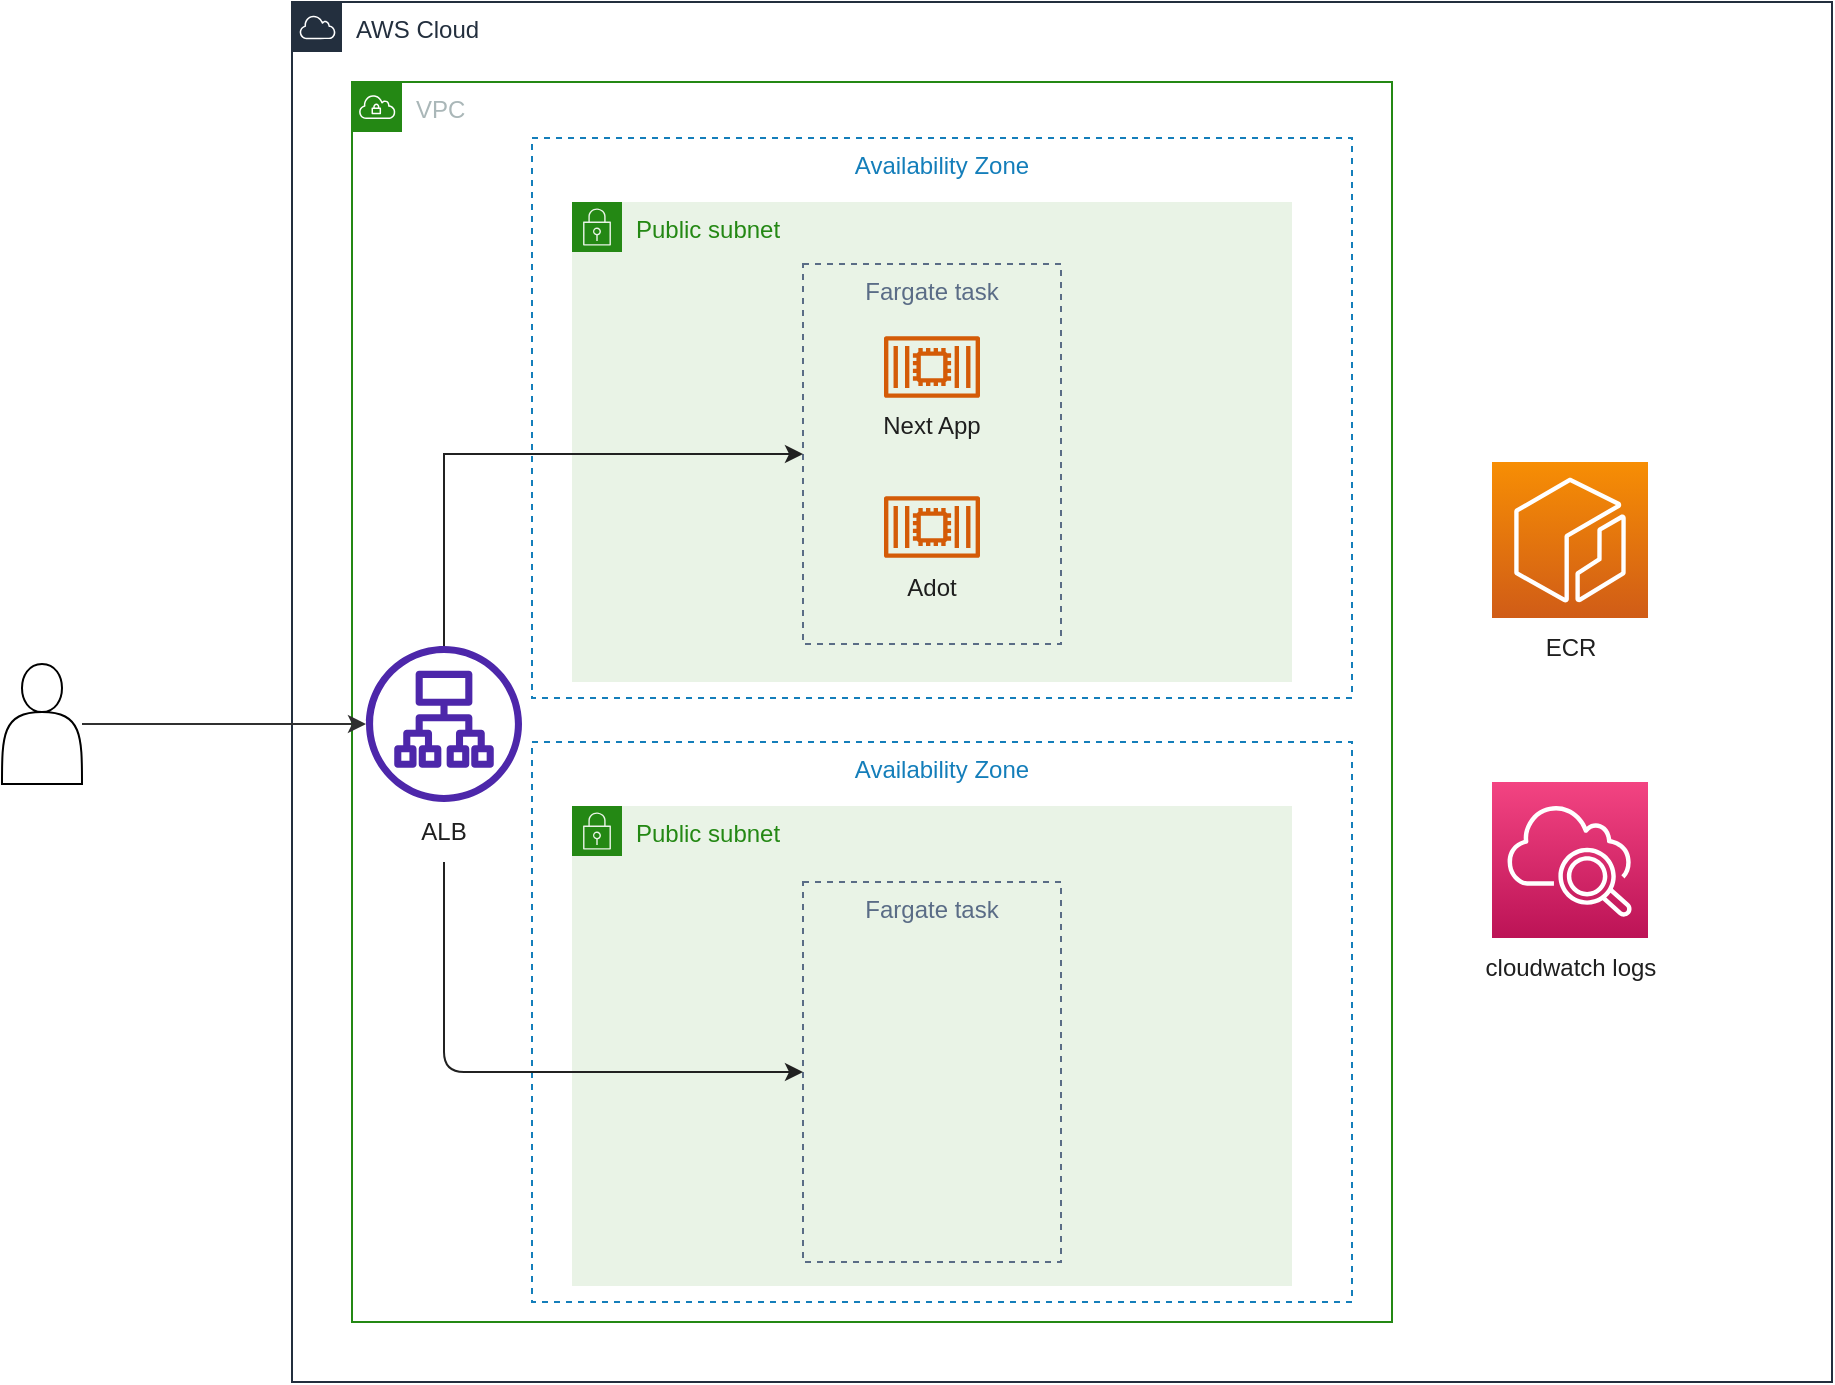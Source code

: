 <mxfile pages="2">
    <diagram id="Ht1M8jgEwFfnCIfOTk4-" name="Page-1">
        <mxGraphModel dx="1354" dy="722" grid="1" gridSize="10" guides="1" tooltips="1" connect="1" arrows="1" fold="1" page="0" pageScale="1" pageWidth="2336" pageHeight="1654" background="#ffffff" math="0" shadow="0">
            <root>
                <mxCell id="0"/>
                <mxCell id="1" parent="0"/>
                <mxCell id="22" value="VPC" style="points=[[0,0],[0.25,0],[0.5,0],[0.75,0],[1,0],[1,0.25],[1,0.5],[1,0.75],[1,1],[0.75,1],[0.5,1],[0.25,1],[0,1],[0,0.75],[0,0.5],[0,0.25]];outlineConnect=0;gradientColor=none;html=1;whiteSpace=wrap;fontSize=12;fontStyle=0;container=1;pointerEvents=0;collapsible=0;recursiveResize=0;shape=mxgraph.aws4.group;grIcon=mxgraph.aws4.group_vpc;strokeColor=#248814;fillColor=none;verticalAlign=top;align=left;spacingLeft=30;fontColor=#AAB7B8;dashed=0;" parent="1" vertex="1">
                    <mxGeometry x="790" y="360" width="520" height="620" as="geometry"/>
                </mxCell>
                <mxCell id="23" value="AWS Cloud" style="points=[[0,0],[0.25,0],[0.5,0],[0.75,0],[1,0],[1,0.25],[1,0.5],[1,0.75],[1,1],[0.75,1],[0.5,1],[0.25,1],[0,1],[0,0.75],[0,0.5],[0,0.25]];outlineConnect=0;gradientColor=none;html=1;whiteSpace=wrap;fontSize=12;fontStyle=0;container=1;pointerEvents=0;collapsible=0;recursiveResize=0;shape=mxgraph.aws4.group;grIcon=mxgraph.aws4.group_aws_cloud;strokeColor=#232F3E;fillColor=none;verticalAlign=top;align=left;spacingLeft=30;fontColor=#232F3E;dashed=0;" parent="1" vertex="1">
                    <mxGeometry x="760" y="320" width="770" height="690" as="geometry"/>
                </mxCell>
                <mxCell id="yzpS8frwSRlj8OjDSF9k-91" value="Availability Zone" style="fillColor=none;strokeColor=#147EBA;dashed=1;verticalAlign=top;fontStyle=0;fontColor=#147EBA;" parent="23" vertex="1">
                    <mxGeometry x="120" y="68" width="410" height="280" as="geometry"/>
                </mxCell>
                <mxCell id="26" value="" style="sketch=0;points=[[0,0,0],[0.25,0,0],[0.5,0,0],[0.75,0,0],[1,0,0],[0,1,0],[0.25,1,0],[0.5,1,0],[0.75,1,0],[1,1,0],[0,0.25,0],[0,0.5,0],[0,0.75,0],[1,0.25,0],[1,0.5,0],[1,0.75,0]];outlineConnect=0;fontColor=#232F3E;gradientColor=#F78E04;gradientDirection=north;fillColor=#D05C17;strokeColor=#ffffff;dashed=0;verticalLabelPosition=bottom;verticalAlign=top;align=center;html=1;fontSize=12;fontStyle=0;aspect=fixed;shape=mxgraph.aws4.resourceIcon;resIcon=mxgraph.aws4.ecr;" parent="23" vertex="1">
                    <mxGeometry x="600" y="230" width="78" height="78" as="geometry"/>
                </mxCell>
                <mxCell id="28" value="" style="sketch=0;points=[[0,0,0],[0.25,0,0],[0.5,0,0],[0.75,0,0],[1,0,0],[0,1,0],[0.25,1,0],[0.5,1,0],[0.75,1,0],[1,1,0],[0,0.25,0],[0,0.5,0],[0,0.75,0],[1,0.25,0],[1,0.5,0],[1,0.75,0]];points=[[0,0,0],[0.25,0,0],[0.5,0,0],[0.75,0,0],[1,0,0],[0,1,0],[0.25,1,0],[0.5,1,0],[0.75,1,0],[1,1,0],[0,0.25,0],[0,0.5,0],[0,0.75,0],[1,0.25,0],[1,0.5,0],[1,0.75,0]];outlineConnect=0;fontColor=#232F3E;gradientColor=#F34482;gradientDirection=north;fillColor=#BC1356;strokeColor=#ffffff;dashed=0;verticalLabelPosition=bottom;verticalAlign=top;align=center;html=1;fontSize=12;fontStyle=0;aspect=fixed;shape=mxgraph.aws4.resourceIcon;resIcon=mxgraph.aws4.cloudwatch_2;" parent="23" vertex="1">
                    <mxGeometry x="600" y="390" width="78" height="78" as="geometry"/>
                </mxCell>
                <mxCell id="57" value="cloudwatch logs" style="text;strokeColor=none;align=center;fillColor=none;html=1;verticalAlign=middle;whiteSpace=wrap;rounded=1;labelBackgroundColor=none;fontColor=#1F1F1F;" parent="23" vertex="1">
                    <mxGeometry x="588.5" y="468" width="101" height="30" as="geometry"/>
                </mxCell>
                <mxCell id="63" value="ECR" style="text;strokeColor=none;align=center;fillColor=none;html=1;verticalAlign=middle;whiteSpace=wrap;rounded=1;labelBackgroundColor=none;fontColor=#1F1F1F;" parent="23" vertex="1">
                    <mxGeometry x="588.5" y="308" width="101" height="30" as="geometry"/>
                </mxCell>
                <mxCell id="18" value="Public subnet" style="points=[[0,0],[0.25,0],[0.5,0],[0.75,0],[1,0],[1,0.25],[1,0.5],[1,0.75],[1,1],[0.75,1],[0.5,1],[0.25,1],[0,1],[0,0.75],[0,0.5],[0,0.25]];outlineConnect=0;gradientColor=none;html=1;whiteSpace=wrap;fontSize=12;fontStyle=0;container=1;pointerEvents=0;collapsible=0;recursiveResize=0;shape=mxgraph.aws4.group;grIcon=mxgraph.aws4.group_security_group;grStroke=0;strokeColor=#248814;fillColor=#E9F3E6;verticalAlign=top;align=left;spacingLeft=30;fontColor=#248814;dashed=0;labelBackgroundColor=none;rounded=1;" parent="23" vertex="1">
                    <mxGeometry x="140" y="100" width="360" height="240" as="geometry"/>
                </mxCell>
                <mxCell id="15" value="Adot" style="text;strokeColor=none;align=center;fillColor=none;html=1;verticalAlign=middle;whiteSpace=wrap;rounded=1;labelBackgroundColor=none;fontColor=#1F1F1F;" parent="18" vertex="1">
                    <mxGeometry x="150" y="178" width="60" height="30" as="geometry"/>
                </mxCell>
                <mxCell id="16" value="Fargate task" style="fillColor=none;strokeColor=#5A6C86;dashed=1;verticalAlign=top;fontStyle=0;fontColor=#5A6C86;" parent="18" vertex="1">
                    <mxGeometry x="115.5" y="31" width="129" height="190" as="geometry"/>
                </mxCell>
                <mxCell id="4" value="" style="outlineConnect=0;fontColor=#232F3E;gradientColor=none;fillColor=#D45B07;strokeColor=none;dashed=0;verticalLabelPosition=bottom;verticalAlign=top;align=center;html=1;fontSize=12;fontStyle=0;aspect=fixed;pointerEvents=1;shape=mxgraph.aws4.container_2;rounded=1;" parent="18" vertex="1">
                    <mxGeometry x="156" y="147" width="48" height="31" as="geometry"/>
                </mxCell>
                <object label="" Label="Next App" id="5">
                    <mxCell style="outlineConnect=0;fontColor=#F9F5FC;gradientColor=none;fillColor=#D45B07;strokeColor=none;dashed=0;verticalLabelPosition=bottom;verticalAlign=bottom;align=center;html=1;fontSize=12;fontStyle=0;aspect=fixed;pointerEvents=1;shape=mxgraph.aws4.container_2;labelBackgroundColor=none;rounded=1;" parent="18" vertex="1">
                        <mxGeometry x="156" y="67" width="48" height="31" as="geometry"/>
                    </mxCell>
                </object>
                <mxCell id="7" value="Next App&lt;span style=&quot;font-family: monospace; font-size: 0px; text-align: start;&quot;&gt;%3CmxGraphModel%3E%3Croot%3E%3CmxCell%20id%3D%220%22%2F%3E%3CmxCell%20id%3D%221%22%20parent%3D%220%22%2F%3E%3CmxCell%20id%3D%222%22%20value%3D%22Fargate%22%20style%3D%22text%3BstrokeColor%3Dnone%3Balign%3Dcenter%3BfillColor%3Dnone%3Bhtml%3D1%3BverticalAlign%3Dmiddle%3BwhiteSpace%3Dwrap%3Brounded%3D0%3BlabelBackgroundColor%3Dnone%3BfontColor%3D%23F5F5F5%3B%22%20vertex%3D%221%22%20parent%3D%221%22%3E%3CmxGeometry%20x%3D%22499%22%20y%3D%22400%22%20width%3D%2260%22%20height%3D%2230%22%20as%3D%22geometry%22%2F%3E%3C%2FmxCell%3E%3C%2Froot%3E%3C%2FmxGraphModel%3E&lt;/span&gt;" style="text;strokeColor=none;align=center;fillColor=none;html=1;verticalAlign=middle;whiteSpace=wrap;rounded=1;labelBackgroundColor=none;fontColor=#1F1F1F;" parent="18" vertex="1">
                    <mxGeometry x="150" y="97" width="60" height="30" as="geometry"/>
                </mxCell>
                <mxCell id="yzpS8frwSRlj8OjDSF9k-95" value="Availability Zone" style="fillColor=none;strokeColor=#147EBA;dashed=1;verticalAlign=top;fontStyle=0;fontColor=#147EBA;" parent="23" vertex="1">
                    <mxGeometry x="120" y="370" width="410" height="280" as="geometry"/>
                </mxCell>
                <mxCell id="yzpS8frwSRlj8OjDSF9k-96" value="Public subnet" style="points=[[0,0],[0.25,0],[0.5,0],[0.75,0],[1,0],[1,0.25],[1,0.5],[1,0.75],[1,1],[0.75,1],[0.5,1],[0.25,1],[0,1],[0,0.75],[0,0.5],[0,0.25]];outlineConnect=0;gradientColor=none;html=1;whiteSpace=wrap;fontSize=12;fontStyle=0;container=1;pointerEvents=0;collapsible=0;recursiveResize=0;shape=mxgraph.aws4.group;grIcon=mxgraph.aws4.group_security_group;grStroke=0;strokeColor=#248814;fillColor=#E9F3E6;verticalAlign=top;align=left;spacingLeft=30;fontColor=#248814;dashed=0;labelBackgroundColor=none;rounded=1;" parent="23" vertex="1">
                    <mxGeometry x="140" y="402" width="360" height="240" as="geometry"/>
                </mxCell>
                <mxCell id="NcA7_3vSPpG84jMCLmQb-63" value="Fargate task" style="fillColor=none;strokeColor=#5A6C86;dashed=1;verticalAlign=top;fontStyle=0;fontColor=#5A6C86;" parent="yzpS8frwSRlj8OjDSF9k-96" vertex="1">
                    <mxGeometry x="115.5" y="38" width="129" height="190" as="geometry"/>
                </mxCell>
                <mxCell id="sHWpAFBUJt_X7MvA1wK--63" style="edgeStyle=orthogonalEdgeStyle;rounded=0;orthogonalLoop=1;jettySize=auto;html=1;entryX=0;entryY=0.5;entryDx=0;entryDy=0;strokeColor=#212121;" parent="23" source="10" target="16" edge="1">
                    <mxGeometry relative="1" as="geometry">
                        <Array as="points">
                            <mxPoint x="76" y="226"/>
                        </Array>
                    </mxGeometry>
                </mxCell>
                <mxCell id="10" value="" style="outlineConnect=0;fontColor=#232F3E;gradientColor=none;fillColor=#4D27AA;strokeColor=none;dashed=0;verticalLabelPosition=bottom;verticalAlign=top;align=center;html=1;fontSize=12;fontStyle=0;aspect=fixed;pointerEvents=1;shape=mxgraph.aws4.application_load_balancer;labelBackgroundColor=none;rounded=1;" parent="23" vertex="1">
                    <mxGeometry x="37" y="322" width="78" height="78" as="geometry"/>
                </mxCell>
                <mxCell id="NcA7_3vSPpG84jMCLmQb-64" style="edgeStyle=orthogonalEdgeStyle;html=1;entryX=0;entryY=0.5;entryDx=0;entryDy=0;strokeColor=#212121;" parent="23" source="56" target="NcA7_3vSPpG84jMCLmQb-63" edge="1">
                    <mxGeometry relative="1" as="geometry">
                        <Array as="points">
                            <mxPoint x="76" y="535"/>
                        </Array>
                    </mxGeometry>
                </mxCell>
                <mxCell id="56" value="ALB" style="text;strokeColor=none;align=center;fillColor=none;html=1;verticalAlign=middle;whiteSpace=wrap;rounded=1;labelBackgroundColor=none;fontColor=#1F1F1F;" parent="23" vertex="1">
                    <mxGeometry x="46" y="400" width="60" height="30" as="geometry"/>
                </mxCell>
                <mxCell id="sHWpAFBUJt_X7MvA1wK--64" style="edgeStyle=orthogonalEdgeStyle;rounded=0;orthogonalLoop=1;jettySize=auto;html=1;strokeColor=#303030;" parent="23" source="30" target="10" edge="1">
                    <mxGeometry relative="1" as="geometry"/>
                </mxCell>
                <mxCell id="30" value="" style="shape=actor;whiteSpace=wrap;html=1;" parent="23" vertex="1">
                    <mxGeometry x="-145" y="331" width="40" height="60" as="geometry"/>
                </mxCell>
            </root>
        </mxGraphModel>
    </diagram>
    <diagram id="N0Y6hyBd6oCNdSCYsebB" name="Page-2">
        <mxGraphModel dx="1354" dy="722" grid="1" gridSize="10" guides="1" tooltips="1" connect="1" arrows="1" fold="1" page="0" pageScale="1" pageWidth="2336" pageHeight="1654" background="#ffffff" math="0" shadow="0">
            <root>
                <mxCell id="0"/>
                <mxCell id="1" parent="0"/>
                <mxCell id="7UPF1UgwCMddad5gpKjk-1" value="VPC" style="points=[[0,0],[0.25,0],[0.5,0],[0.75,0],[1,0],[1,0.25],[1,0.5],[1,0.75],[1,1],[0.75,1],[0.5,1],[0.25,1],[0,1],[0,0.75],[0,0.5],[0,0.25]];outlineConnect=0;gradientColor=none;html=1;whiteSpace=wrap;fontSize=12;fontStyle=0;container=1;pointerEvents=0;collapsible=0;recursiveResize=0;shape=mxgraph.aws4.group;grIcon=mxgraph.aws4.group_vpc;strokeColor=#248814;fillColor=none;verticalAlign=top;align=left;spacingLeft=30;fontColor=#AAB7B8;dashed=0;" parent="1" vertex="1">
                    <mxGeometry x="790" y="360" width="890" height="620" as="geometry"/>
                </mxCell>
                <mxCell id="7UPF1UgwCMddad5gpKjk-2" value="AWS Cloud" style="points=[[0,0],[0.25,0],[0.5,0],[0.75,0],[1,0],[1,0.25],[1,0.5],[1,0.75],[1,1],[0.75,1],[0.5,1],[0.25,1],[0,1],[0,0.75],[0,0.5],[0,0.25]];outlineConnect=0;gradientColor=none;html=1;whiteSpace=wrap;fontSize=12;fontStyle=0;container=1;pointerEvents=0;collapsible=0;recursiveResize=0;shape=mxgraph.aws4.group;grIcon=mxgraph.aws4.group_aws_cloud;strokeColor=#232F3E;fillColor=none;verticalAlign=top;align=left;spacingLeft=30;fontColor=#232F3E;dashed=0;" parent="1" vertex="1">
                    <mxGeometry x="760" y="320" width="1080" height="690" as="geometry"/>
                </mxCell>
                <mxCell id="7UPF1UgwCMddad5gpKjk-3" value="Availability Zone" style="fillColor=none;strokeColor=#147EBA;dashed=1;verticalAlign=top;fontStyle=0;fontColor=#147EBA;" parent="7UPF1UgwCMddad5gpKjk-2" vertex="1">
                    <mxGeometry x="120" y="68" width="760" height="280" as="geometry"/>
                </mxCell>
                <mxCell id="7UPF1UgwCMddad5gpKjk-4" value="" style="sketch=0;points=[[0,0,0],[0.25,0,0],[0.5,0,0],[0.75,0,0],[1,0,0],[0,1,0],[0.25,1,0],[0.5,1,0],[0.75,1,0],[1,1,0],[0,0.25,0],[0,0.5,0],[0,0.75,0],[1,0.25,0],[1,0.5,0],[1,0.75,0]];outlineConnect=0;fontColor=#232F3E;gradientColor=#F78E04;gradientDirection=north;fillColor=#D05C17;strokeColor=#ffffff;dashed=0;verticalLabelPosition=bottom;verticalAlign=top;align=center;html=1;fontSize=12;fontStyle=0;aspect=fixed;shape=mxgraph.aws4.resourceIcon;resIcon=mxgraph.aws4.ecr;" parent="7UPF1UgwCMddad5gpKjk-2" vertex="1">
                    <mxGeometry x="961.5" y="230" width="78" height="78" as="geometry"/>
                </mxCell>
                <mxCell id="7UPF1UgwCMddad5gpKjk-5" value="" style="sketch=0;points=[[0,0,0],[0.25,0,0],[0.5,0,0],[0.75,0,0],[1,0,0],[0,1,0],[0.25,1,0],[0.5,1,0],[0.75,1,0],[1,1,0],[0,0.25,0],[0,0.5,0],[0,0.75,0],[1,0.25,0],[1,0.5,0],[1,0.75,0]];points=[[0,0,0],[0.25,0,0],[0.5,0,0],[0.75,0,0],[1,0,0],[0,1,0],[0.25,1,0],[0.5,1,0],[0.75,1,0],[1,1,0],[0,0.25,0],[0,0.5,0],[0,0.75,0],[1,0.25,0],[1,0.5,0],[1,0.75,0]];outlineConnect=0;fontColor=#232F3E;gradientColor=#F34482;gradientDirection=north;fillColor=#BC1356;strokeColor=#ffffff;dashed=0;verticalLabelPosition=bottom;verticalAlign=top;align=center;html=1;fontSize=12;fontStyle=0;aspect=fixed;shape=mxgraph.aws4.resourceIcon;resIcon=mxgraph.aws4.cloudwatch_2;" parent="7UPF1UgwCMddad5gpKjk-2" vertex="1">
                    <mxGeometry x="961.5" y="390" width="78" height="78" as="geometry"/>
                </mxCell>
                <mxCell id="7UPF1UgwCMddad5gpKjk-6" value="cloudwatch logs" style="text;strokeColor=none;align=center;fillColor=none;html=1;verticalAlign=middle;whiteSpace=wrap;rounded=1;labelBackgroundColor=none;fontColor=#1F1F1F;" parent="7UPF1UgwCMddad5gpKjk-2" vertex="1">
                    <mxGeometry x="950" y="468" width="101" height="30" as="geometry"/>
                </mxCell>
                <mxCell id="7UPF1UgwCMddad5gpKjk-7" value="ECR" style="text;strokeColor=none;align=center;fillColor=none;html=1;verticalAlign=middle;whiteSpace=wrap;rounded=1;labelBackgroundColor=none;fontColor=#1F1F1F;" parent="7UPF1UgwCMddad5gpKjk-2" vertex="1">
                    <mxGeometry x="950" y="308" width="101" height="30" as="geometry"/>
                </mxCell>
                <mxCell id="7UPF1UgwCMddad5gpKjk-8" value="Public subnet" style="points=[[0,0],[0.25,0],[0.5,0],[0.75,0],[1,0],[1,0.25],[1,0.5],[1,0.75],[1,1],[0.75,1],[0.5,1],[0.25,1],[0,1],[0,0.75],[0,0.5],[0,0.25]];outlineConnect=0;gradientColor=none;html=1;whiteSpace=wrap;fontSize=12;fontStyle=0;container=1;pointerEvents=0;collapsible=0;recursiveResize=0;shape=mxgraph.aws4.group;grIcon=mxgraph.aws4.group_security_group;grStroke=0;strokeColor=#248814;fillColor=#E9F3E6;verticalAlign=top;align=left;spacingLeft=30;fontColor=#248814;dashed=0;labelBackgroundColor=none;rounded=1;" parent="7UPF1UgwCMddad5gpKjk-2" vertex="1">
                    <mxGeometry x="140" y="100" width="360" height="240" as="geometry"/>
                </mxCell>
                <mxCell id="7UPF1UgwCMddad5gpKjk-23" value="" style="sketch=0;outlineConnect=0;fontColor=#232F3E;gradientColor=none;fillColor=#4D27AA;strokeColor=none;dashed=0;verticalLabelPosition=bottom;verticalAlign=top;align=center;html=1;fontSize=12;fontStyle=0;aspect=fixed;pointerEvents=1;shape=mxgraph.aws4.nat_gateway;" parent="7UPF1UgwCMddad5gpKjk-8" vertex="1">
                    <mxGeometry x="141" y="20" width="78" height="78" as="geometry"/>
                </mxCell>
                <mxCell id="7UPF1UgwCMddad5gpKjk-27" value="NAT Gateway" style="text;strokeColor=none;align=center;fillColor=none;html=1;verticalAlign=middle;whiteSpace=wrap;rounded=1;labelBackgroundColor=none;fontColor=#1F1F1F;" parent="7UPF1UgwCMddad5gpKjk-8" vertex="1">
                    <mxGeometry x="125" y="93" width="110" height="30" as="geometry"/>
                </mxCell>
                <mxCell id="7UPF1UgwCMddad5gpKjk-14" value="Availability Zone" style="fillColor=none;strokeColor=#147EBA;dashed=1;verticalAlign=top;fontStyle=0;fontColor=#147EBA;" parent="7UPF1UgwCMddad5gpKjk-2" vertex="1">
                    <mxGeometry x="120" y="370" width="760" height="280" as="geometry"/>
                </mxCell>
                <mxCell id="7UPF1UgwCMddad5gpKjk-15" value="Public subnet" style="points=[[0,0],[0.25,0],[0.5,0],[0.75,0],[1,0],[1,0.25],[1,0.5],[1,0.75],[1,1],[0.75,1],[0.5,1],[0.25,1],[0,1],[0,0.75],[0,0.5],[0,0.25]];outlineConnect=0;gradientColor=none;html=1;whiteSpace=wrap;fontSize=12;fontStyle=0;container=1;pointerEvents=0;collapsible=0;recursiveResize=0;shape=mxgraph.aws4.group;grIcon=mxgraph.aws4.group_security_group;grStroke=0;strokeColor=#248814;fillColor=#E9F3E6;verticalAlign=top;align=left;spacingLeft=30;fontColor=#248814;dashed=0;labelBackgroundColor=none;rounded=1;" parent="7UPF1UgwCMddad5gpKjk-2" vertex="1">
                    <mxGeometry x="140" y="402" width="360" height="248" as="geometry"/>
                </mxCell>
                <mxCell id="7UPF1UgwCMddad5gpKjk-24" value="" style="sketch=0;outlineConnect=0;fontColor=#232F3E;gradientColor=none;fillColor=#4D27AA;strokeColor=none;dashed=0;verticalLabelPosition=bottom;verticalAlign=top;align=center;html=1;fontSize=12;fontStyle=0;aspect=fixed;pointerEvents=1;shape=mxgraph.aws4.nat_gateway;" parent="7UPF1UgwCMddad5gpKjk-15" vertex="1">
                    <mxGeometry x="141" y="140" width="78" height="78" as="geometry"/>
                </mxCell>
                <mxCell id="7UPF1UgwCMddad5gpKjk-28" value="NAT Gateway" style="text;strokeColor=none;align=center;fillColor=none;html=1;verticalAlign=middle;whiteSpace=wrap;rounded=1;labelBackgroundColor=none;fontColor=#1F1F1F;" parent="7UPF1UgwCMddad5gpKjk-15" vertex="1">
                    <mxGeometry x="125" y="218" width="110" height="30" as="geometry"/>
                </mxCell>
                <mxCell id="7UPF1UgwCMddad5gpKjk-17" value="" style="outlineConnect=0;fontColor=#232F3E;gradientColor=none;fillColor=#4D27AA;strokeColor=none;dashed=0;verticalLabelPosition=bottom;verticalAlign=top;align=center;html=1;fontSize=12;fontStyle=0;aspect=fixed;pointerEvents=1;shape=mxgraph.aws4.application_load_balancer;labelBackgroundColor=none;rounded=1;" parent="7UPF1UgwCMddad5gpKjk-2" vertex="1">
                    <mxGeometry x="37" y="322" width="78" height="78" as="geometry"/>
                </mxCell>
                <mxCell id="7UPF1UgwCMddad5gpKjk-18" value="ALB" style="text;strokeColor=none;align=center;fillColor=none;html=1;verticalAlign=middle;whiteSpace=wrap;rounded=1;labelBackgroundColor=none;fontColor=#1F1F1F;" parent="7UPF1UgwCMddad5gpKjk-2" vertex="1">
                    <mxGeometry x="46" y="400" width="60" height="30" as="geometry"/>
                </mxCell>
                <mxCell id="7UPF1UgwCMddad5gpKjk-19" style="edgeStyle=orthogonalEdgeStyle;rounded=0;orthogonalLoop=1;jettySize=auto;html=1;strokeColor=#303030;" parent="7UPF1UgwCMddad5gpKjk-2" source="7UPF1UgwCMddad5gpKjk-20" target="7UPF1UgwCMddad5gpKjk-17" edge="1">
                    <mxGeometry relative="1" as="geometry"/>
                </mxCell>
                <mxCell id="7UPF1UgwCMddad5gpKjk-20" value="" style="shape=actor;whiteSpace=wrap;html=1;" parent="7UPF1UgwCMddad5gpKjk-2" vertex="1">
                    <mxGeometry x="-145" y="331" width="40" height="60" as="geometry"/>
                </mxCell>
                <mxCell id="7UPF1UgwCMddad5gpKjk-21" value="Private subnet" style="points=[[0,0],[0.25,0],[0.5,0],[0.75,0],[1,0],[1,0.25],[1,0.5],[1,0.75],[1,1],[0.75,1],[0.5,1],[0.25,1],[0,1],[0,0.75],[0,0.5],[0,0.25]];outlineConnect=0;gradientColor=none;html=1;whiteSpace=wrap;fontSize=12;fontStyle=0;container=1;pointerEvents=0;collapsible=0;recursiveResize=0;shape=mxgraph.aws4.group;grIcon=mxgraph.aws4.group_security_group;grStroke=0;strokeColor=#147EBA;fillColor=#E6F2F8;verticalAlign=top;align=left;spacingLeft=30;fontColor=#147EBA;dashed=0;" parent="7UPF1UgwCMddad5gpKjk-2" vertex="1">
                    <mxGeometry x="520" y="100" width="330" height="240" as="geometry"/>
                </mxCell>
                <mxCell id="7UPF1UgwCMddad5gpKjk-22" value="Private subnet" style="points=[[0,0],[0.25,0],[0.5,0],[0.75,0],[1,0],[1,0.25],[1,0.5],[1,0.75],[1,1],[0.75,1],[0.5,1],[0.25,1],[0,1],[0,0.75],[0,0.5],[0,0.25]];outlineConnect=0;gradientColor=none;html=1;whiteSpace=wrap;fontSize=12;fontStyle=0;container=1;pointerEvents=0;collapsible=0;recursiveResize=0;shape=mxgraph.aws4.group;grIcon=mxgraph.aws4.group_security_group;grStroke=0;strokeColor=#147EBA;fillColor=#E6F2F8;verticalAlign=top;align=left;spacingLeft=30;fontColor=#147EBA;dashed=0;" parent="7UPF1UgwCMddad5gpKjk-21" vertex="1">
                    <mxGeometry y="300" width="330" height="240" as="geometry"/>
                </mxCell>
                <mxCell id="7UPF1UgwCMddad5gpKjk-29" value="Fargate task" style="fillColor=none;strokeColor=#5A6C86;dashed=1;verticalAlign=top;fontStyle=0;fontColor=#5A6C86;" parent="7UPF1UgwCMddad5gpKjk-22" vertex="1">
                    <mxGeometry x="100.5" y="31" width="129" height="190" as="geometry"/>
                </mxCell>
                <mxCell id="7UPF1UgwCMddad5gpKjk-9" value="Adot" style="text;strokeColor=none;align=center;fillColor=none;html=1;verticalAlign=middle;whiteSpace=wrap;rounded=1;labelBackgroundColor=none;fontColor=#1F1F1F;" parent="7UPF1UgwCMddad5gpKjk-2" vertex="1">
                    <mxGeometry x="655" y="279" width="60" height="30" as="geometry"/>
                </mxCell>
                <mxCell id="7UPF1UgwCMddad5gpKjk-10" value="Fargate task" style="fillColor=none;strokeColor=#5A6C86;dashed=1;verticalAlign=top;fontStyle=0;fontColor=#5A6C86;" parent="7UPF1UgwCMddad5gpKjk-2" vertex="1">
                    <mxGeometry x="620.5" y="132" width="129" height="190" as="geometry"/>
                </mxCell>
                <mxCell id="7UPF1UgwCMddad5gpKjk-11" value="" style="outlineConnect=0;fontColor=#232F3E;gradientColor=none;fillColor=#D45B07;strokeColor=none;dashed=0;verticalLabelPosition=bottom;verticalAlign=top;align=center;html=1;fontSize=12;fontStyle=0;aspect=fixed;pointerEvents=1;shape=mxgraph.aws4.container_2;rounded=1;" parent="7UPF1UgwCMddad5gpKjk-2" vertex="1">
                    <mxGeometry x="661" y="248" width="48" height="31" as="geometry"/>
                </mxCell>
                <object label="" Label="Next App" id="7UPF1UgwCMddad5gpKjk-12">
                    <mxCell style="outlineConnect=0;fontColor=#F9F5FC;gradientColor=none;fillColor=#D45B07;strokeColor=none;dashed=0;verticalLabelPosition=bottom;verticalAlign=bottom;align=center;html=1;fontSize=12;fontStyle=0;aspect=fixed;pointerEvents=1;shape=mxgraph.aws4.container_2;labelBackgroundColor=none;rounded=1;" parent="7UPF1UgwCMddad5gpKjk-2" vertex="1">
                        <mxGeometry x="661" y="168" width="48" height="31" as="geometry"/>
                    </mxCell>
                </object>
                <mxCell id="7UPF1UgwCMddad5gpKjk-13" value="Next App&lt;span style=&quot;font-family: monospace; font-size: 0px; text-align: start;&quot;&gt;%3CmxGraphModel%3E%3Croot%3E%3CmxCell%20id%3D%220%22%2F%3E%3CmxCell%20id%3D%221%22%20parent%3D%220%22%2F%3E%3CmxCell%20id%3D%222%22%20value%3D%22Fargate%22%20style%3D%22text%3BstrokeColor%3Dnone%3Balign%3Dcenter%3BfillColor%3Dnone%3Bhtml%3D1%3BverticalAlign%3Dmiddle%3BwhiteSpace%3Dwrap%3Brounded%3D0%3BlabelBackgroundColor%3Dnone%3BfontColor%3D%23F5F5F5%3B%22%20vertex%3D%221%22%20parent%3D%221%22%3E%3CmxGeometry%20x%3D%22499%22%20y%3D%22400%22%20width%3D%2260%22%20height%3D%2230%22%20as%3D%22geometry%22%2F%3E%3C%2FmxCell%3E%3C%2Froot%3E%3C%2FmxGraphModel%3E&lt;/span&gt;" style="text;strokeColor=none;align=center;fillColor=none;html=1;verticalAlign=middle;whiteSpace=wrap;rounded=1;labelBackgroundColor=none;fontColor=#1F1F1F;" parent="7UPF1UgwCMddad5gpKjk-2" vertex="1">
                    <mxGeometry x="655" y="198" width="60" height="30" as="geometry"/>
                </mxCell>
                <mxCell id="7UPF1UgwCMddad5gpKjk-26" style="edgeStyle=orthogonalEdgeStyle;html=1;entryX=0;entryY=0.5;entryDx=0;entryDy=0;strokeColor=#212121;" parent="7UPF1UgwCMddad5gpKjk-2" source="7UPF1UgwCMddad5gpKjk-17" target="7UPF1UgwCMddad5gpKjk-10" edge="1">
                    <mxGeometry relative="1" as="geometry">
                        <Array as="points">
                            <mxPoint x="80" y="227"/>
                        </Array>
                    </mxGeometry>
                </mxCell>
                <mxCell id="7UPF1UgwCMddad5gpKjk-30" style="edgeStyle=orthogonalEdgeStyle;html=1;entryX=0;entryY=0.5;entryDx=0;entryDy=0;strokeColor=#212121;" parent="7UPF1UgwCMddad5gpKjk-2" source="7UPF1UgwCMddad5gpKjk-18" target="7UPF1UgwCMddad5gpKjk-29" edge="1">
                    <mxGeometry relative="1" as="geometry">
                        <Array as="points">
                            <mxPoint x="80" y="526"/>
                        </Array>
                    </mxGeometry>
                </mxCell>
            </root>
        </mxGraphModel>
    </diagram>
</mxfile>